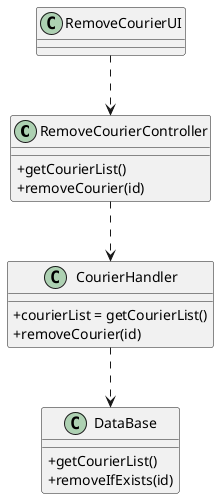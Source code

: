 @startuml
skinparam classAttributeIconSize 0




class RemoveCourierController {
  +getCourierList()
  +removeCourier(id)
}

class RemoveCourierUI {
}

class CourierHandler{
    +courierList = getCourierList()
    +removeCourier(id)
}

class DataBase{
    +getCourierList()
    +removeIfExists(id)
}




RemoveCourierUI ..> RemoveCourierController
RemoveCourierController ..> CourierHandler
CourierHandler ..> DataBase




@enduml